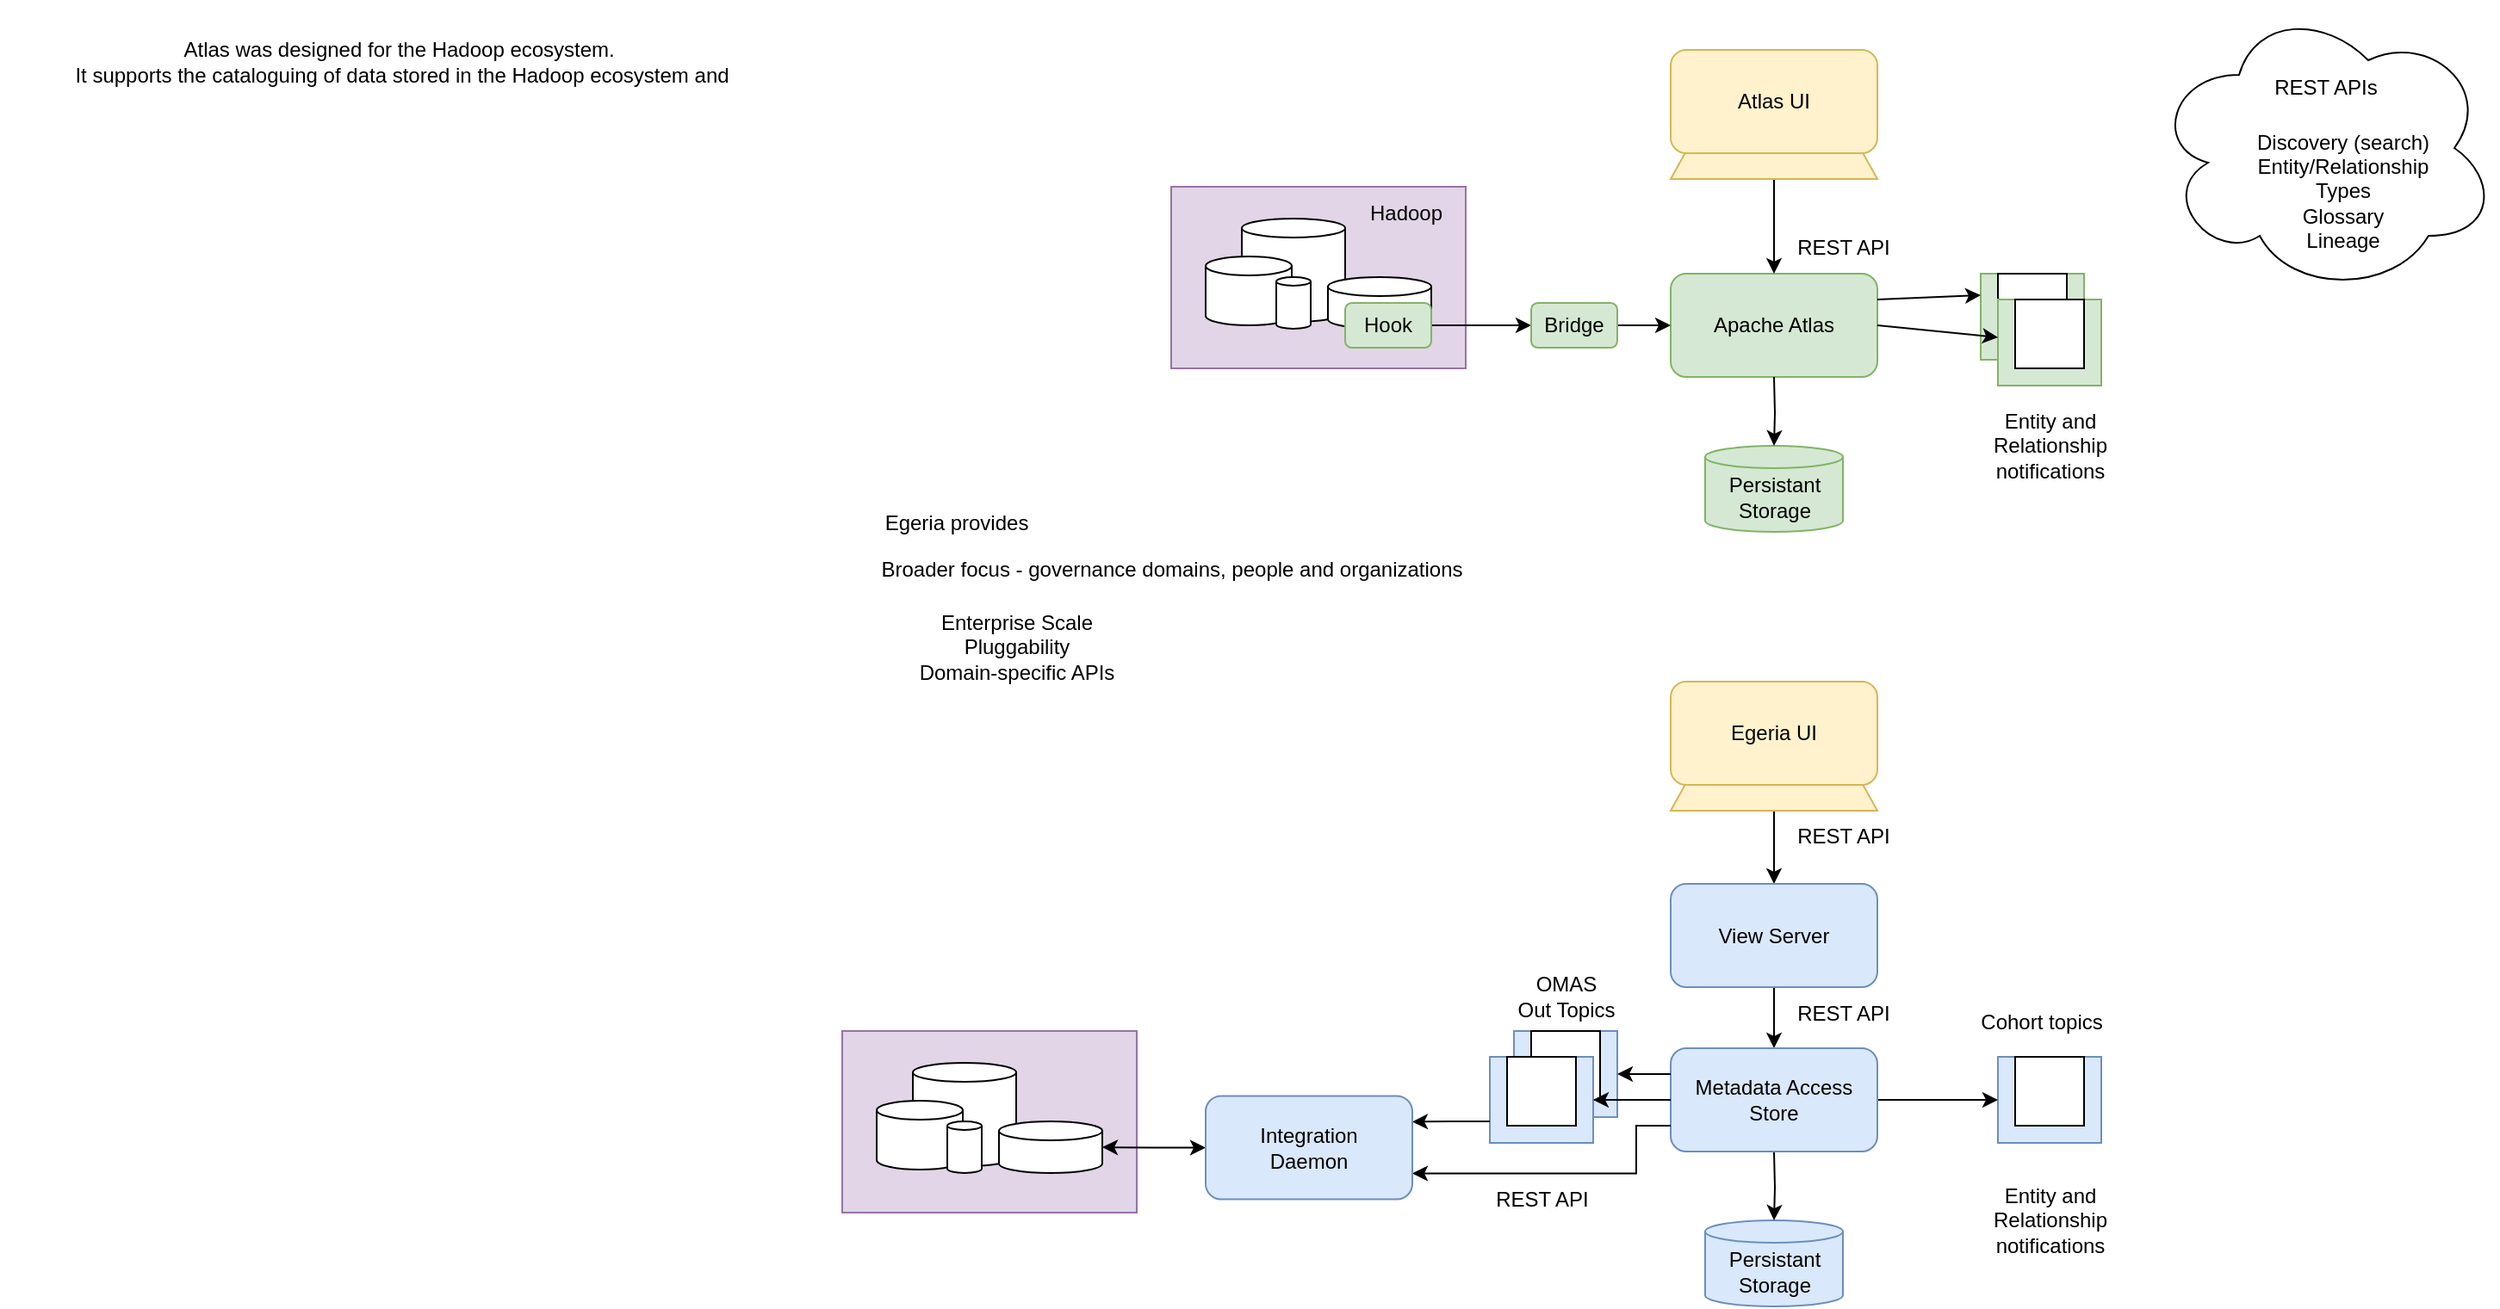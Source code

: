 <mxfile version="21.2.8" type="device">
  <diagram name="apache-atlas" id="aiy6AtS8gOhRabzdag12">
    <mxGraphModel dx="2109" dy="587" grid="1" gridSize="10" guides="1" tooltips="1" connect="1" arrows="1" fold="1" page="1" pageScale="1" pageWidth="1169" pageHeight="827" math="0" shadow="0">
      <root>
        <mxCell id="0" />
        <mxCell id="1" parent="0" />
        <mxCell id="OG4D_L-zeWL3vFJgg-Ua-5" value="Apache Atlas" style="rounded=1;whiteSpace=wrap;html=1;fillColor=#d5e8d4;strokeColor=#82b366;" parent="1" vertex="1">
          <mxGeometry x="520" y="193" width="120" height="60" as="geometry" />
        </mxCell>
        <mxCell id="OG4D_L-zeWL3vFJgg-Ua-6" value="" style="shape=cylinder3;whiteSpace=wrap;html=1;boundedLbl=1;backgroundOutline=1;size=6.5;fillColor=#d5e8d4;strokeColor=#82b366;" parent="1" vertex="1">
          <mxGeometry x="540" y="293" width="80" height="50" as="geometry" />
        </mxCell>
        <mxCell id="OG4D_L-zeWL3vFJgg-Ua-9" value="Persistant&lt;br&gt;Storage" style="text;html=1;align=center;verticalAlign=middle;resizable=0;points=[];autosize=1;strokeColor=none;fillColor=none;" parent="1" vertex="1">
          <mxGeometry x="540" y="303" width="80" height="40" as="geometry" />
        </mxCell>
        <mxCell id="OG4D_L-zeWL3vFJgg-Ua-12" style="rounded=0;orthogonalLoop=1;jettySize=auto;html=1;exitX=0.5;exitY=1;exitDx=0;exitDy=0;" parent="1" source="OG4D_L-zeWL3vFJgg-Ua-13" edge="1">
          <mxGeometry relative="1" as="geometry">
            <mxPoint x="580" y="193" as="targetPoint" />
          </mxGeometry>
        </mxCell>
        <mxCell id="OG4D_L-zeWL3vFJgg-Ua-13" value="" style="shape=trapezoid;perimeter=trapezoidPerimeter;whiteSpace=wrap;html=1;fixedSize=1;fillColor=#fff2cc;strokeColor=#d6b656;" parent="1" vertex="1">
          <mxGeometry x="520" y="102" width="120" height="36" as="geometry" />
        </mxCell>
        <mxCell id="OG4D_L-zeWL3vFJgg-Ua-14" value="Atlas UI" style="rounded=1;whiteSpace=wrap;html=1;fillColor=#fff2cc;strokeColor=#d6b656;" parent="1" vertex="1">
          <mxGeometry x="520" y="63" width="120" height="60" as="geometry" />
        </mxCell>
        <mxCell id="Me0lGjmQsdsIjoUOMbrV-1" style="rounded=0;orthogonalLoop=1;jettySize=auto;html=1;exitX=1;exitY=0.5;exitDx=0;exitDy=0;entryX=0;entryY=0.5;entryDx=0;entryDy=0;" parent="1" target="OG4D_L-zeWL3vFJgg-Ua-5" edge="1">
          <mxGeometry relative="1" as="geometry">
            <mxPoint x="489" y="223" as="sourcePoint" />
          </mxGeometry>
        </mxCell>
        <mxCell id="OG4D_L-zeWL3vFJgg-Ua-22" value="" style="rounded=0;whiteSpace=wrap;html=1;fillColor=#d5e8d4;strokeColor=#82b366;" parent="1" vertex="1">
          <mxGeometry x="700" y="193" width="60" height="50" as="geometry" />
        </mxCell>
        <mxCell id="OG4D_L-zeWL3vFJgg-Ua-23" value="" style="rounded=0;whiteSpace=wrap;html=1;" parent="1" vertex="1">
          <mxGeometry x="710" y="193" width="40" height="40" as="geometry" />
        </mxCell>
        <mxCell id="OG4D_L-zeWL3vFJgg-Ua-24" value="" style="rounded=0;whiteSpace=wrap;html=1;fillColor=#d5e8d4;strokeColor=#82b366;" parent="1" vertex="1">
          <mxGeometry x="710" y="208" width="60" height="50" as="geometry" />
        </mxCell>
        <mxCell id="OG4D_L-zeWL3vFJgg-Ua-25" value="" style="rounded=0;whiteSpace=wrap;html=1;" parent="1" vertex="1">
          <mxGeometry x="720" y="208" width="40" height="40" as="geometry" />
        </mxCell>
        <mxCell id="OG4D_L-zeWL3vFJgg-Ua-26" style="edgeStyle=none;rounded=0;orthogonalLoop=1;jettySize=auto;html=1;exitX=1;exitY=0.5;exitDx=0;exitDy=0;" parent="1" source="OG4D_L-zeWL3vFJgg-Ua-5" target="OG4D_L-zeWL3vFJgg-Ua-24" edge="1">
          <mxGeometry relative="1" as="geometry" />
        </mxCell>
        <mxCell id="OG4D_L-zeWL3vFJgg-Ua-28" style="edgeStyle=none;rounded=0;orthogonalLoop=1;jettySize=auto;html=1;exitX=1;exitY=0.25;exitDx=0;exitDy=0;entryX=0;entryY=0.25;entryDx=0;entryDy=0;" parent="1" source="OG4D_L-zeWL3vFJgg-Ua-5" target="OG4D_L-zeWL3vFJgg-Ua-22" edge="1">
          <mxGeometry relative="1" as="geometry" />
        </mxCell>
        <mxCell id="OG4D_L-zeWL3vFJgg-Ua-7" style="edgeStyle=orthogonalEdgeStyle;rounded=0;orthogonalLoop=1;jettySize=auto;html=1;entryX=0.5;entryY=0;entryDx=0;entryDy=0;entryPerimeter=0;" parent="1" target="OG4D_L-zeWL3vFJgg-Ua-6" edge="1">
          <mxGeometry relative="1" as="geometry">
            <mxPoint x="580" y="253" as="sourcePoint" />
          </mxGeometry>
        </mxCell>
        <mxCell id="pXnFea-dQVMQc9oJjWVN-1" value="" style="rounded=0;whiteSpace=wrap;html=1;fillColor=#e1d5e7;strokeColor=#9673a6;" parent="1" vertex="1">
          <mxGeometry x="230" y="142.5" width="171" height="105.5" as="geometry" />
        </mxCell>
        <mxCell id="pXnFea-dQVMQc9oJjWVN-2" value="Hadoop" style="text;html=1;align=center;verticalAlign=middle;resizable=0;points=[];autosize=1;strokeColor=none;fillColor=none;" parent="1" vertex="1">
          <mxGeometry x="331" y="142.5" width="70" height="30" as="geometry" />
        </mxCell>
        <mxCell id="pXnFea-dQVMQc9oJjWVN-7" value="" style="shape=cylinder3;whiteSpace=wrap;html=1;boundedLbl=1;backgroundOutline=1;size=5.5;" parent="1" vertex="1">
          <mxGeometry x="271" y="161" width="60" height="60" as="geometry" />
        </mxCell>
        <mxCell id="pXnFea-dQVMQc9oJjWVN-8" value="" style="shape=cylinder3;whiteSpace=wrap;html=1;boundedLbl=1;backgroundOutline=1;size=5.5;" parent="1" vertex="1">
          <mxGeometry x="250" y="183" width="50" height="40" as="geometry" />
        </mxCell>
        <mxCell id="pXnFea-dQVMQc9oJjWVN-9" value="" style="shape=cylinder3;whiteSpace=wrap;html=1;boundedLbl=1;backgroundOutline=1;size=2.5;" parent="1" vertex="1">
          <mxGeometry x="291" y="195" width="20" height="30" as="geometry" />
        </mxCell>
        <mxCell id="pXnFea-dQVMQc9oJjWVN-10" value="" style="shape=cylinder3;whiteSpace=wrap;html=1;boundedLbl=1;backgroundOutline=1;size=5.5;" parent="1" vertex="1">
          <mxGeometry x="321" y="195" width="60" height="30" as="geometry" />
        </mxCell>
        <mxCell id="pXnFea-dQVMQc9oJjWVN-12" style="edgeStyle=orthogonalEdgeStyle;rounded=0;orthogonalLoop=1;jettySize=auto;html=1;exitX=1;exitY=0.5;exitDx=0;exitDy=0;entryX=0;entryY=0.5;entryDx=0;entryDy=0;" parent="1" source="pXnFea-dQVMQc9oJjWVN-11" target="a6cnRXq4B_D_mYVKMeLg-12" edge="1">
          <mxGeometry relative="1" as="geometry">
            <mxPoint x="429" y="223" as="targetPoint" />
          </mxGeometry>
        </mxCell>
        <mxCell id="pXnFea-dQVMQc9oJjWVN-11" value="Hook" style="rounded=1;whiteSpace=wrap;html=1;fillColor=#d5e8d4;strokeColor=#82b366;" parent="1" vertex="1">
          <mxGeometry x="331" y="210" width="50" height="26" as="geometry" />
        </mxCell>
        <mxCell id="pXnFea-dQVMQc9oJjWVN-13" value="Entity and &lt;br&gt;Relationship &lt;br&gt;notifications" style="text;html=1;align=center;verticalAlign=middle;resizable=0;points=[];autosize=1;strokeColor=none;fillColor=none;" parent="1" vertex="1">
          <mxGeometry x="695" y="263" width="90" height="60" as="geometry" />
        </mxCell>
        <mxCell id="pXnFea-dQVMQc9oJjWVN-14" value="REST API" style="text;html=1;align=center;verticalAlign=middle;resizable=0;points=[];autosize=1;strokeColor=none;fillColor=none;" parent="1" vertex="1">
          <mxGeometry x="580" y="163" width="80" height="30" as="geometry" />
        </mxCell>
        <mxCell id="pXnFea-dQVMQc9oJjWVN-15" value="" style="ellipse;shape=cloud;whiteSpace=wrap;html=1;verticalAlign=top;" parent="1" vertex="1">
          <mxGeometry x="800" y="35" width="200" height="170" as="geometry" />
        </mxCell>
        <mxCell id="pXnFea-dQVMQc9oJjWVN-16" value="REST APIs" style="text;html=1;align=center;verticalAlign=middle;resizable=0;points=[];autosize=1;strokeColor=none;fillColor=none;" parent="1" vertex="1">
          <mxGeometry x="860" y="70" width="80" height="30" as="geometry" />
        </mxCell>
        <mxCell id="pXnFea-dQVMQc9oJjWVN-17" value="Discovery (search)&lt;br&gt;Entity/Relationship&lt;br&gt;Types&lt;br&gt;Glossary&lt;br&gt;Lineage" style="text;html=1;align=center;verticalAlign=middle;resizable=0;points=[];autosize=1;strokeColor=none;fillColor=none;" parent="1" vertex="1">
          <mxGeometry x="850" y="100" width="120" height="90" as="geometry" />
        </mxCell>
        <mxCell id="pXnFea-dQVMQc9oJjWVN-20" value="" style="shape=cylinder3;whiteSpace=wrap;html=1;boundedLbl=1;backgroundOutline=1;size=6.5;fillColor=#dae8fc;strokeColor=#6c8ebf;" parent="1" vertex="1">
          <mxGeometry x="540" y="743" width="80" height="50" as="geometry" />
        </mxCell>
        <mxCell id="pXnFea-dQVMQc9oJjWVN-21" value="Persistant&lt;br&gt;Storage" style="text;html=1;align=center;verticalAlign=middle;resizable=0;points=[];autosize=1;strokeColor=none;fillColor=none;" parent="1" vertex="1">
          <mxGeometry x="540" y="753" width="80" height="40" as="geometry" />
        </mxCell>
        <mxCell id="pXnFea-dQVMQc9oJjWVN-22" style="rounded=0;orthogonalLoop=1;jettySize=auto;html=1;exitX=0.5;exitY=1;exitDx=0;exitDy=0;" parent="1" source="pXnFea-dQVMQc9oJjWVN-23" edge="1">
          <mxGeometry relative="1" as="geometry">
            <mxPoint x="580" y="547.5" as="targetPoint" />
          </mxGeometry>
        </mxCell>
        <mxCell id="pXnFea-dQVMQc9oJjWVN-23" value="" style="shape=trapezoid;perimeter=trapezoidPerimeter;whiteSpace=wrap;html=1;fixedSize=1;fillColor=#fff2cc;strokeColor=#d6b656;" parent="1" vertex="1">
          <mxGeometry x="520" y="469" width="120" height="36" as="geometry" />
        </mxCell>
        <mxCell id="pXnFea-dQVMQc9oJjWVN-24" value="Egeria UI" style="rounded=1;whiteSpace=wrap;html=1;fillColor=#fff2cc;strokeColor=#d6b656;" parent="1" vertex="1">
          <mxGeometry x="520" y="430" width="120" height="60" as="geometry" />
        </mxCell>
        <mxCell id="pXnFea-dQVMQc9oJjWVN-28" value="" style="rounded=0;whiteSpace=wrap;html=1;fillColor=#dae8fc;strokeColor=#6c8ebf;" parent="1" vertex="1">
          <mxGeometry x="710" y="648" width="60" height="50" as="geometry" />
        </mxCell>
        <mxCell id="pXnFea-dQVMQc9oJjWVN-29" value="" style="rounded=0;whiteSpace=wrap;html=1;" parent="1" vertex="1">
          <mxGeometry x="720" y="648" width="40" height="40" as="geometry" />
        </mxCell>
        <mxCell id="pXnFea-dQVMQc9oJjWVN-33" style="edgeStyle=none;rounded=0;orthogonalLoop=1;jettySize=auto;html=1;exitX=1;exitY=0.5;exitDx=0;exitDy=0;entryX=0;entryY=0.5;entryDx=0;entryDy=0;" parent="1" target="pXnFea-dQVMQc9oJjWVN-28" edge="1">
          <mxGeometry relative="1" as="geometry">
            <mxPoint x="640" y="673" as="sourcePoint" />
          </mxGeometry>
        </mxCell>
        <mxCell id="pXnFea-dQVMQc9oJjWVN-34" style="edgeStyle=orthogonalEdgeStyle;rounded=0;orthogonalLoop=1;jettySize=auto;html=1;entryX=0.5;entryY=0;entryDx=0;entryDy=0;entryPerimeter=0;" parent="1" target="pXnFea-dQVMQc9oJjWVN-20" edge="1">
          <mxGeometry relative="1" as="geometry">
            <mxPoint x="580" y="703" as="sourcePoint" />
          </mxGeometry>
        </mxCell>
        <mxCell id="pXnFea-dQVMQc9oJjWVN-35" value="" style="rounded=0;whiteSpace=wrap;html=1;fillColor=#e1d5e7;strokeColor=#9673a6;" parent="1" vertex="1">
          <mxGeometry x="39" y="633" width="171" height="105.5" as="geometry" />
        </mxCell>
        <mxCell id="pXnFea-dQVMQc9oJjWVN-37" value="" style="shape=cylinder3;whiteSpace=wrap;html=1;boundedLbl=1;backgroundOutline=1;size=5.5;" parent="1" vertex="1">
          <mxGeometry x="80" y="651.5" width="60" height="60" as="geometry" />
        </mxCell>
        <mxCell id="pXnFea-dQVMQc9oJjWVN-38" value="" style="shape=cylinder3;whiteSpace=wrap;html=1;boundedLbl=1;backgroundOutline=1;size=5.5;" parent="1" vertex="1">
          <mxGeometry x="59" y="673.5" width="50" height="40" as="geometry" />
        </mxCell>
        <mxCell id="pXnFea-dQVMQc9oJjWVN-39" value="" style="shape=cylinder3;whiteSpace=wrap;html=1;boundedLbl=1;backgroundOutline=1;size=2.5;" parent="1" vertex="1">
          <mxGeometry x="100" y="685.5" width="20" height="30" as="geometry" />
        </mxCell>
        <mxCell id="pXnFea-dQVMQc9oJjWVN-40" value="" style="shape=cylinder3;whiteSpace=wrap;html=1;boundedLbl=1;backgroundOutline=1;size=5.5;" parent="1" vertex="1">
          <mxGeometry x="130" y="685.5" width="60" height="30" as="geometry" />
        </mxCell>
        <mxCell id="pXnFea-dQVMQc9oJjWVN-43" value="Entity and &lt;br&gt;Relationship &lt;br&gt;notifications" style="text;html=1;align=center;verticalAlign=middle;resizable=0;points=[];autosize=1;strokeColor=none;fillColor=none;" parent="1" vertex="1">
          <mxGeometry x="695" y="713" width="90" height="60" as="geometry" />
        </mxCell>
        <mxCell id="pXnFea-dQVMQc9oJjWVN-44" value="REST API" style="text;html=1;align=center;verticalAlign=middle;resizable=0;points=[];autosize=1;strokeColor=none;fillColor=none;" parent="1" vertex="1">
          <mxGeometry x="580" y="505" width="80" height="30" as="geometry" />
        </mxCell>
        <mxCell id="8gN4HBVoE7Qhqd-wwROA-2" style="edgeStyle=orthogonalEdgeStyle;rounded=0;orthogonalLoop=1;jettySize=auto;html=1;exitX=0.5;exitY=1;exitDx=0;exitDy=0;" parent="1" source="8gN4HBVoE7Qhqd-wwROA-1" edge="1">
          <mxGeometry relative="1" as="geometry">
            <mxPoint x="580" y="643" as="targetPoint" />
          </mxGeometry>
        </mxCell>
        <mxCell id="8gN4HBVoE7Qhqd-wwROA-1" value="View Server" style="rounded=1;whiteSpace=wrap;html=1;fillColor=#dae8fc;strokeColor=#6c8ebf;" parent="1" vertex="1">
          <mxGeometry x="520" y="547.5" width="120" height="60" as="geometry" />
        </mxCell>
        <mxCell id="mhYDi33h93pzwmn3kGsF-1" value="Metadata Access&lt;br&gt;Store" style="rounded=1;whiteSpace=wrap;html=1;fillColor=#dae8fc;strokeColor=#6c8ebf;" parent="1" vertex="1">
          <mxGeometry x="520" y="643" width="120" height="60" as="geometry" />
        </mxCell>
        <mxCell id="mhYDi33h93pzwmn3kGsF-3" value="" style="rounded=0;whiteSpace=wrap;html=1;fillColor=#dae8fc;strokeColor=#6c8ebf;" parent="1" vertex="1">
          <mxGeometry x="429" y="633" width="60" height="50" as="geometry" />
        </mxCell>
        <mxCell id="mhYDi33h93pzwmn3kGsF-4" value="" style="rounded=0;whiteSpace=wrap;html=1;" parent="1" vertex="1">
          <mxGeometry x="439" y="633" width="40" height="40" as="geometry" />
        </mxCell>
        <mxCell id="mhYDi33h93pzwmn3kGsF-5" value="" style="rounded=0;whiteSpace=wrap;html=1;fillColor=#dae8fc;strokeColor=#6c8ebf;" parent="1" vertex="1">
          <mxGeometry x="415" y="648" width="60" height="50" as="geometry" />
        </mxCell>
        <mxCell id="mhYDi33h93pzwmn3kGsF-6" value="" style="rounded=0;whiteSpace=wrap;html=1;" parent="1" vertex="1">
          <mxGeometry x="425" y="648" width="40" height="40" as="geometry" />
        </mxCell>
        <mxCell id="mhYDi33h93pzwmn3kGsF-8" style="edgeStyle=orthogonalEdgeStyle;rounded=0;orthogonalLoop=1;jettySize=auto;html=1;exitX=0;exitY=0.75;exitDx=0;exitDy=0;entryX=1;entryY=0.75;entryDx=0;entryDy=0;" parent="1" source="mhYDi33h93pzwmn3kGsF-1" target="a6cnRXq4B_D_mYVKMeLg-2" edge="1">
          <mxGeometry relative="1" as="geometry">
            <mxPoint x="459" y="688" as="targetPoint" />
            <Array as="points">
              <mxPoint x="500" y="688" />
              <mxPoint x="500" y="716" />
            </Array>
          </mxGeometry>
        </mxCell>
        <mxCell id="mhYDi33h93pzwmn3kGsF-9" style="edgeStyle=none;rounded=0;orthogonalLoop=1;jettySize=auto;html=1;exitX=0;exitY=0.5;exitDx=0;exitDy=0;entryX=1;entryY=0.5;entryDx=0;entryDy=0;" parent="1" source="mhYDi33h93pzwmn3kGsF-1" target="mhYDi33h93pzwmn3kGsF-5" edge="1">
          <mxGeometry relative="1" as="geometry" />
        </mxCell>
        <mxCell id="mhYDi33h93pzwmn3kGsF-10" style="edgeStyle=none;rounded=0;orthogonalLoop=1;jettySize=auto;html=1;exitX=0;exitY=0.25;exitDx=0;exitDy=0;entryX=1;entryY=0.5;entryDx=0;entryDy=0;" parent="1" source="mhYDi33h93pzwmn3kGsF-1" target="mhYDi33h93pzwmn3kGsF-3" edge="1">
          <mxGeometry relative="1" as="geometry" />
        </mxCell>
        <mxCell id="a6cnRXq4B_D_mYVKMeLg-4" style="edgeStyle=orthogonalEdgeStyle;rounded=0;orthogonalLoop=1;jettySize=auto;html=1;exitX=0;exitY=0.75;exitDx=0;exitDy=0;entryX=1;entryY=0.25;entryDx=0;entryDy=0;" parent="1" source="mhYDi33h93pzwmn3kGsF-5" target="a6cnRXq4B_D_mYVKMeLg-2" edge="1">
          <mxGeometry relative="1" as="geometry">
            <mxPoint x="399" y="688" as="sourcePoint" />
          </mxGeometry>
        </mxCell>
        <mxCell id="a6cnRXq4B_D_mYVKMeLg-1" value="OMAS&lt;br&gt;Out Topics" style="text;html=1;align=center;verticalAlign=middle;resizable=0;points=[];autosize=1;strokeColor=none;fillColor=none;" parent="1" vertex="1">
          <mxGeometry x="419" y="593" width="80" height="40" as="geometry" />
        </mxCell>
        <mxCell id="a6cnRXq4B_D_mYVKMeLg-5" style="edgeStyle=orthogonalEdgeStyle;rounded=0;orthogonalLoop=1;jettySize=auto;html=1;exitX=0;exitY=0.5;exitDx=0;exitDy=0;startArrow=classic;startFill=1;" parent="1" source="a6cnRXq4B_D_mYVKMeLg-2" target="pXnFea-dQVMQc9oJjWVN-40" edge="1">
          <mxGeometry relative="1" as="geometry" />
        </mxCell>
        <mxCell id="a6cnRXq4B_D_mYVKMeLg-2" value="Integration&lt;br&gt;Daemon" style="rounded=1;whiteSpace=wrap;html=1;fillColor=#dae8fc;strokeColor=#6c8ebf;" parent="1" vertex="1">
          <mxGeometry x="250" y="670.75" width="120" height="60" as="geometry" />
        </mxCell>
        <mxCell id="a6cnRXq4B_D_mYVKMeLg-6" value="REST API" style="text;html=1;align=center;verticalAlign=middle;resizable=0;points=[];autosize=1;strokeColor=none;fillColor=none;" parent="1" vertex="1">
          <mxGeometry x="580" y="607.5" width="80" height="30" as="geometry" />
        </mxCell>
        <mxCell id="a6cnRXq4B_D_mYVKMeLg-7" value="REST API" style="text;html=1;align=center;verticalAlign=middle;resizable=0;points=[];autosize=1;strokeColor=none;fillColor=none;" parent="1" vertex="1">
          <mxGeometry x="405" y="715.5" width="80" height="30" as="geometry" />
        </mxCell>
        <mxCell id="a6cnRXq4B_D_mYVKMeLg-8" value="Enterprise Scale&lt;br&gt;Pluggability&lt;br&gt;Domain-specific APIs" style="text;html=1;align=center;verticalAlign=middle;resizable=0;points=[];autosize=1;strokeColor=none;fillColor=none;" parent="1" vertex="1">
          <mxGeometry x="70" y="380" width="140" height="60" as="geometry" />
        </mxCell>
        <mxCell id="a6cnRXq4B_D_mYVKMeLg-9" value="Broader focus - governance domains, people and organizations" style="text;html=1;align=center;verticalAlign=middle;resizable=0;points=[];autosize=1;strokeColor=none;fillColor=none;" parent="1" vertex="1">
          <mxGeometry x="50" y="350" width="360" height="30" as="geometry" />
        </mxCell>
        <mxCell id="a6cnRXq4B_D_mYVKMeLg-10" value="Cohort topics" style="text;html=1;align=center;verticalAlign=middle;resizable=0;points=[];autosize=1;strokeColor=none;fillColor=none;" parent="1" vertex="1">
          <mxGeometry x="690" y="613" width="90" height="30" as="geometry" />
        </mxCell>
        <mxCell id="a6cnRXq4B_D_mYVKMeLg-12" value="Bridge" style="rounded=1;whiteSpace=wrap;html=1;fillColor=#d5e8d4;strokeColor=#82b366;" parent="1" vertex="1">
          <mxGeometry x="439" y="210" width="50" height="26" as="geometry" />
        </mxCell>
        <mxCell id="a6cnRXq4B_D_mYVKMeLg-13" value="Egeria provides" style="text;html=1;align=center;verticalAlign=middle;resizable=0;points=[];autosize=1;strokeColor=none;fillColor=none;" parent="1" vertex="1">
          <mxGeometry x="50" y="323" width="110" height="30" as="geometry" />
        </mxCell>
        <mxCell id="TUAShwjuBmWRzN7aH1BD-1" value="Atlas was designed for the Hadoop ecosystem.&amp;nbsp;&lt;br&gt;&amp;nbsp;It supports the cataloguing of data stored in the Hadoop ecosystem and&amp;nbsp;" style="text;html=1;align=center;verticalAlign=middle;resizable=1;points=[];autosize=1;strokeColor=none;fillColor=none;imageAspect=0;" vertex="1" parent="1">
          <mxGeometry x="-450" y="50" width="465" height="40" as="geometry" />
        </mxCell>
      </root>
    </mxGraphModel>
  </diagram>
</mxfile>
